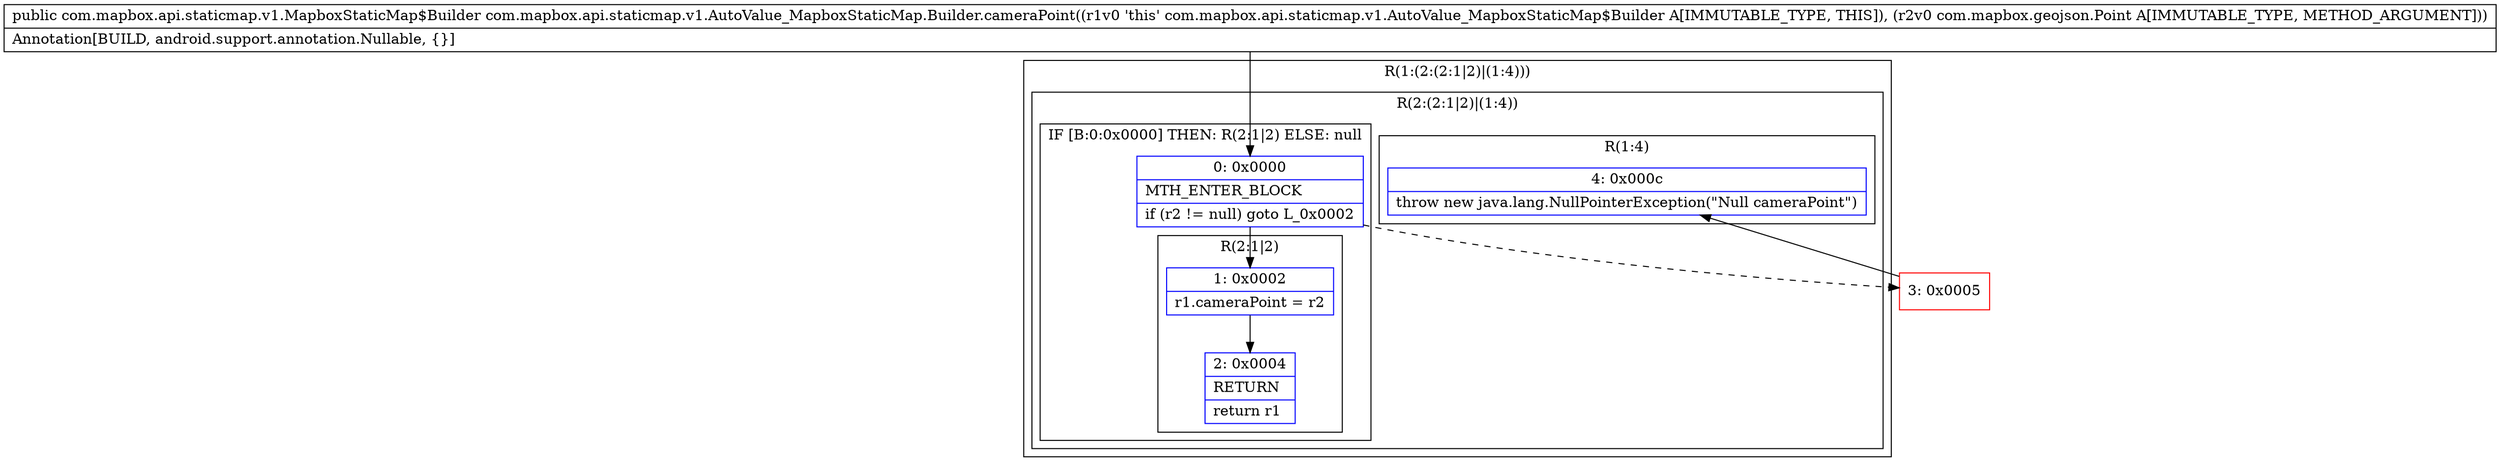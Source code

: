digraph "CFG forcom.mapbox.api.staticmap.v1.AutoValue_MapboxStaticMap.Builder.cameraPoint(Lcom\/mapbox\/geojson\/Point;)Lcom\/mapbox\/api\/staticmap\/v1\/MapboxStaticMap$Builder;" {
subgraph cluster_Region_941049556 {
label = "R(1:(2:(2:1|2)|(1:4)))";
node [shape=record,color=blue];
subgraph cluster_Region_2131653116 {
label = "R(2:(2:1|2)|(1:4))";
node [shape=record,color=blue];
subgraph cluster_IfRegion_1222978661 {
label = "IF [B:0:0x0000] THEN: R(2:1|2) ELSE: null";
node [shape=record,color=blue];
Node_0 [shape=record,label="{0\:\ 0x0000|MTH_ENTER_BLOCK\l|if (r2 != null) goto L_0x0002\l}"];
subgraph cluster_Region_51973011 {
label = "R(2:1|2)";
node [shape=record,color=blue];
Node_1 [shape=record,label="{1\:\ 0x0002|r1.cameraPoint = r2\l}"];
Node_2 [shape=record,label="{2\:\ 0x0004|RETURN\l|return r1\l}"];
}
}
subgraph cluster_Region_29019330 {
label = "R(1:4)";
node [shape=record,color=blue];
Node_4 [shape=record,label="{4\:\ 0x000c|throw new java.lang.NullPointerException(\"Null cameraPoint\")\l}"];
}
}
}
Node_3 [shape=record,color=red,label="{3\:\ 0x0005}"];
MethodNode[shape=record,label="{public com.mapbox.api.staticmap.v1.MapboxStaticMap$Builder com.mapbox.api.staticmap.v1.AutoValue_MapboxStaticMap.Builder.cameraPoint((r1v0 'this' com.mapbox.api.staticmap.v1.AutoValue_MapboxStaticMap$Builder A[IMMUTABLE_TYPE, THIS]), (r2v0 com.mapbox.geojson.Point A[IMMUTABLE_TYPE, METHOD_ARGUMENT]))  | Annotation[BUILD, android.support.annotation.Nullable, \{\}]\l}"];
MethodNode -> Node_0;
Node_0 -> Node_1;
Node_0 -> Node_3[style=dashed];
Node_1 -> Node_2;
Node_3 -> Node_4;
}

